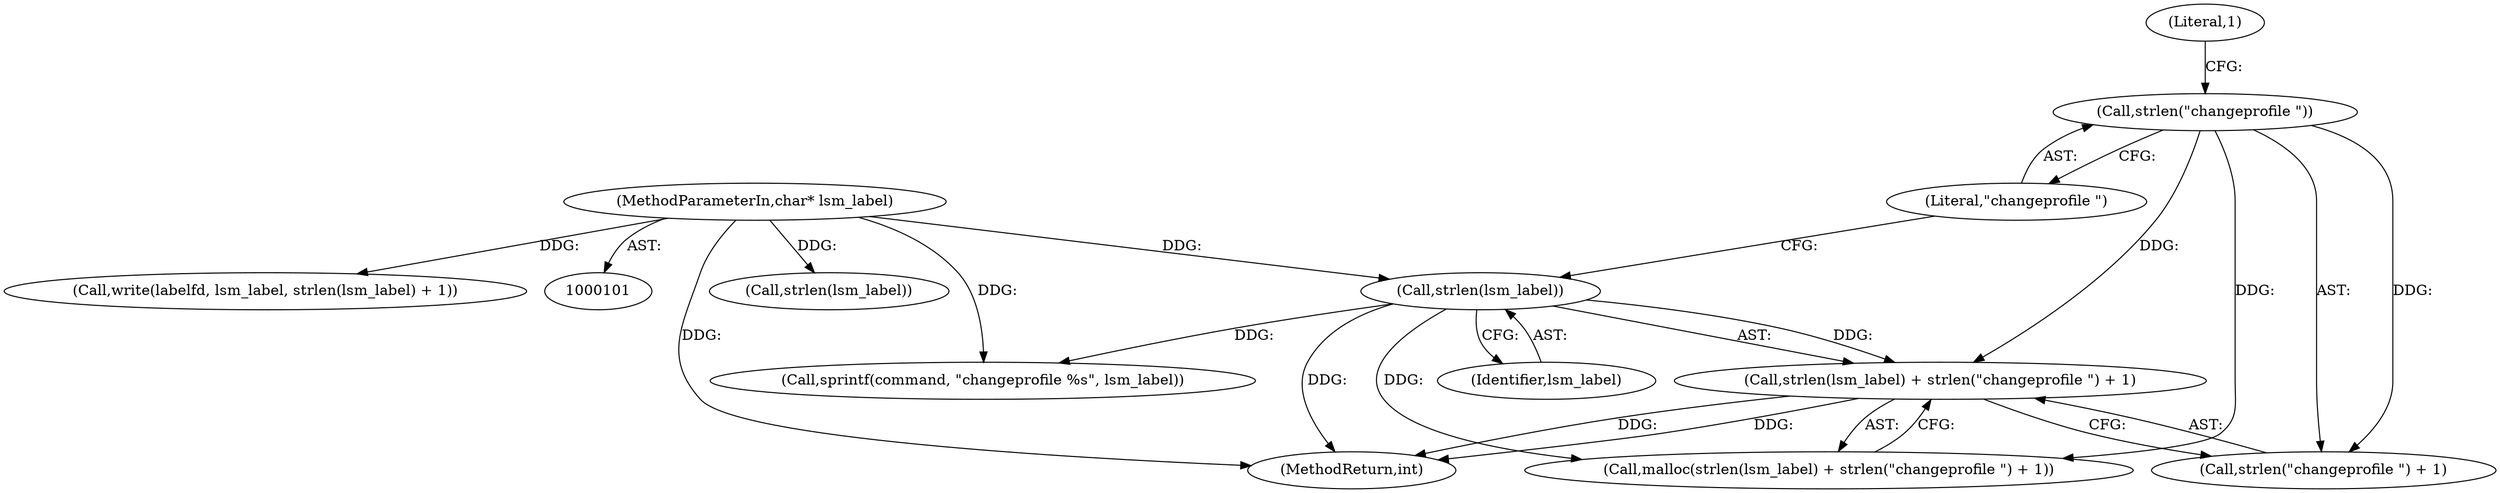 digraph "0_lxc_81f466d05f2a89cb4f122ef7f593ff3f279b165c_0@API" {
"1000186" [label="(Call,strlen(lsm_label) + strlen(\"changeprofile \") + 1)"];
"1000187" [label="(Call,strlen(lsm_label))"];
"1000104" [label="(MethodParameterIn,char* lsm_label)"];
"1000190" [label="(Call,strlen(\"changeprofile \"))"];
"1000189" [label="(Call,strlen(\"changeprofile \") + 1)"];
"1000287" [label="(MethodReturn,int)"];
"1000186" [label="(Call,strlen(lsm_label) + strlen(\"changeprofile \") + 1)"];
"1000253" [label="(Call,strlen(lsm_label))"];
"1000104" [label="(MethodParameterIn,char* lsm_label)"];
"1000190" [label="(Call,strlen(\"changeprofile \"))"];
"1000191" [label="(Literal,\"changeprofile \")"];
"1000185" [label="(Call,malloc(strlen(lsm_label) + strlen(\"changeprofile \") + 1))"];
"1000206" [label="(Call,sprintf(command, \"changeprofile %s\", lsm_label))"];
"1000249" [label="(Call,write(labelfd, lsm_label, strlen(lsm_label) + 1))"];
"1000192" [label="(Literal,1)"];
"1000188" [label="(Identifier,lsm_label)"];
"1000187" [label="(Call,strlen(lsm_label))"];
"1000186" -> "1000185"  [label="AST: "];
"1000186" -> "1000189"  [label="CFG: "];
"1000187" -> "1000186"  [label="AST: "];
"1000189" -> "1000186"  [label="AST: "];
"1000185" -> "1000186"  [label="CFG: "];
"1000186" -> "1000287"  [label="DDG: "];
"1000186" -> "1000287"  [label="DDG: "];
"1000187" -> "1000186"  [label="DDG: "];
"1000190" -> "1000186"  [label="DDG: "];
"1000187" -> "1000188"  [label="CFG: "];
"1000188" -> "1000187"  [label="AST: "];
"1000191" -> "1000187"  [label="CFG: "];
"1000187" -> "1000287"  [label="DDG: "];
"1000187" -> "1000185"  [label="DDG: "];
"1000104" -> "1000187"  [label="DDG: "];
"1000187" -> "1000206"  [label="DDG: "];
"1000104" -> "1000101"  [label="AST: "];
"1000104" -> "1000287"  [label="DDG: "];
"1000104" -> "1000206"  [label="DDG: "];
"1000104" -> "1000249"  [label="DDG: "];
"1000104" -> "1000253"  [label="DDG: "];
"1000190" -> "1000189"  [label="AST: "];
"1000190" -> "1000191"  [label="CFG: "];
"1000191" -> "1000190"  [label="AST: "];
"1000192" -> "1000190"  [label="CFG: "];
"1000190" -> "1000185"  [label="DDG: "];
"1000190" -> "1000189"  [label="DDG: "];
}
